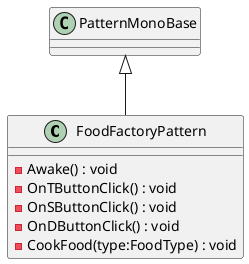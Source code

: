 @startuml
class FoodFactoryPattern {
    - Awake() : void
    - OnTButtonClick() : void
    - OnSButtonClick() : void
    - OnDButtonClick() : void
    - CookFood(type:FoodType) : void
}
PatternMonoBase <|-- FoodFactoryPattern
@enduml

